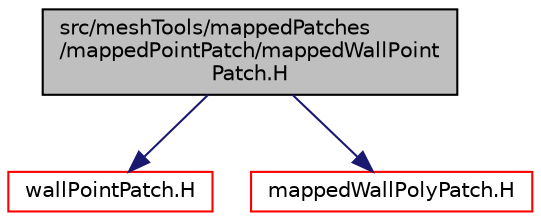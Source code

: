 digraph "src/meshTools/mappedPatches/mappedPointPatch/mappedWallPointPatch.H"
{
  bgcolor="transparent";
  edge [fontname="Helvetica",fontsize="10",labelfontname="Helvetica",labelfontsize="10"];
  node [fontname="Helvetica",fontsize="10",shape=record];
  Node0 [label="src/meshTools/mappedPatches\l/mappedPointPatch/mappedWallPoint\lPatch.H",height=0.2,width=0.4,color="black", fillcolor="grey75", style="filled", fontcolor="black"];
  Node0 -> Node1 [color="midnightblue",fontsize="10",style="solid",fontname="Helvetica"];
  Node1 [label="wallPointPatch.H",height=0.2,width=0.4,color="red",URL="$a12257.html"];
  Node0 -> Node170 [color="midnightblue",fontsize="10",style="solid",fontname="Helvetica"];
  Node170 [label="mappedWallPolyPatch.H",height=0.2,width=0.4,color="red",URL="$a08306.html"];
}
